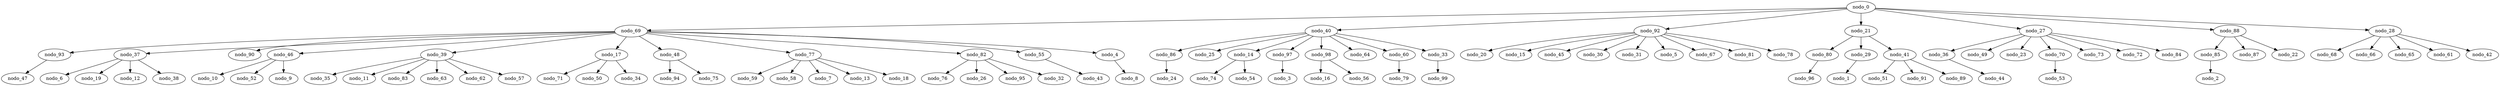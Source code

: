 digraph gen_erdos_ren_100_bfs {
  nodo_69 -> nodo_93;
  nodo_37 -> nodo_6;
  nodo_69 -> nodo_90;
  nodo_37 -> nodo_19;
  nodo_46 -> nodo_10;
  nodo_86 -> nodo_24;
  nodo_40 -> nodo_25;
  nodo_92 -> nodo_20;
  nodo_21 -> nodo_80;
  nodo_0 -> nodo_69;
  nodo_29 -> nodo_1;
  nodo_92 -> nodo_15;
  nodo_39 -> nodo_35;
  nodo_40 -> nodo_14;
  nodo_36 -> nodo_44;
  nodo_40 -> nodo_97;
  nodo_37 -> nodo_12;
  nodo_69 -> nodo_17;
  nodo_40 -> nodo_98;
  nodo_48 -> nodo_94;
  nodo_77 -> nodo_59;
  nodo_77 -> nodo_58;
  nodo_27 -> nodo_36;
  nodo_97 -> nodo_3;
  nodo_40 -> nodo_86;
  nodo_92 -> nodo_45;
  nodo_17 -> nodo_71;
  nodo_27 -> nodo_49;
  nodo_82 -> nodo_76;
  nodo_69 -> nodo_46;
  nodo_41 -> nodo_51;
  nodo_85 -> nodo_2;
  nodo_39 -> nodo_11;
  nodo_69 -> nodo_37;
  nodo_69 -> nodo_39;
  nodo_0 -> nodo_88;
  nodo_92 -> nodo_30;
  nodo_55 -> nodo_43;
  nodo_98 -> nodo_16;
  nodo_92 -> nodo_31;
  nodo_28 -> nodo_68;
  nodo_77 -> nodo_7;
  nodo_28 -> nodo_66;
  nodo_28 -> nodo_65;
  nodo_82 -> nodo_26;
  nodo_69 -> nodo_55;
  nodo_46 -> nodo_52;
  nodo_48 -> nodo_75;
  nodo_28 -> nodo_61;
  nodo_69 -> nodo_48;
  nodo_40 -> nodo_64;
  nodo_92 -> nodo_5;
  nodo_60 -> nodo_79;
  nodo_17 -> nodo_50;
  nodo_92 -> nodo_67;
  nodo_39 -> nodo_83;
  nodo_0 -> nodo_92;
  nodo_21 -> nodo_29;
  nodo_27 -> nodo_23;
  nodo_69 -> nodo_4;
  nodo_0 -> nodo_28;
  nodo_0 -> nodo_27;
  nodo_46 -> nodo_9;
  nodo_21 -> nodo_41;
  nodo_40 -> nodo_60;
  nodo_88 -> nodo_85;
  nodo_82 -> nodo_95;
  nodo_88 -> nodo_87;
  nodo_14 -> nodo_74;
  nodo_33 -> nodo_99;
  nodo_0 -> nodo_21;
  nodo_77 -> nodo_13;
  nodo_77 -> nodo_18;
  nodo_69 -> nodo_77;
  nodo_27 -> nodo_70;
  nodo_37 -> nodo_38;
  nodo_28 -> nodo_42;
  nodo_27 -> nodo_73;
  nodo_27 -> nodo_72;
  nodo_17 -> nodo_34;
  nodo_70 -> nodo_53;
  nodo_39 -> nodo_63;
  nodo_39 -> nodo_62;
  nodo_69 -> nodo_82;
  nodo_92 -> nodo_81;
  nodo_80 -> nodo_96;
  nodo_82 -> nodo_32;
  nodo_27 -> nodo_84;
  nodo_4 -> nodo_8;
  nodo_41 -> nodo_91;
  nodo_88 -> nodo_22;
  nodo_14 -> nodo_54;
  nodo_39 -> nodo_57;
  nodo_93 -> nodo_47;
  nodo_40 -> nodo_33;
  nodo_41 -> nodo_89;
  nodo_0 -> nodo_40;
  nodo_92 -> nodo_78;
  nodo_98 -> nodo_56;
}